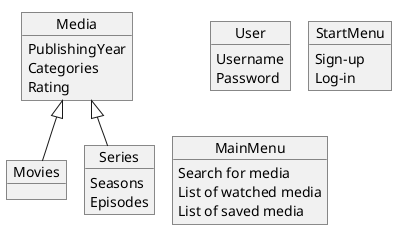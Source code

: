 @startuml
!pragma layout smetana
'https://plantuml.com/class-diagram
object Media {
PublishingYear
Categories
Rating
}
object Movies
object Series{
Seasons
Episodes
}
object User {
Username
Password
}
object StartMenu {
Sign-up
Log-in
}
object MainMenu {
Search for media
List of watched media
List of saved media
}

Media <|-- Movies
Media <|-- Series



@enduml